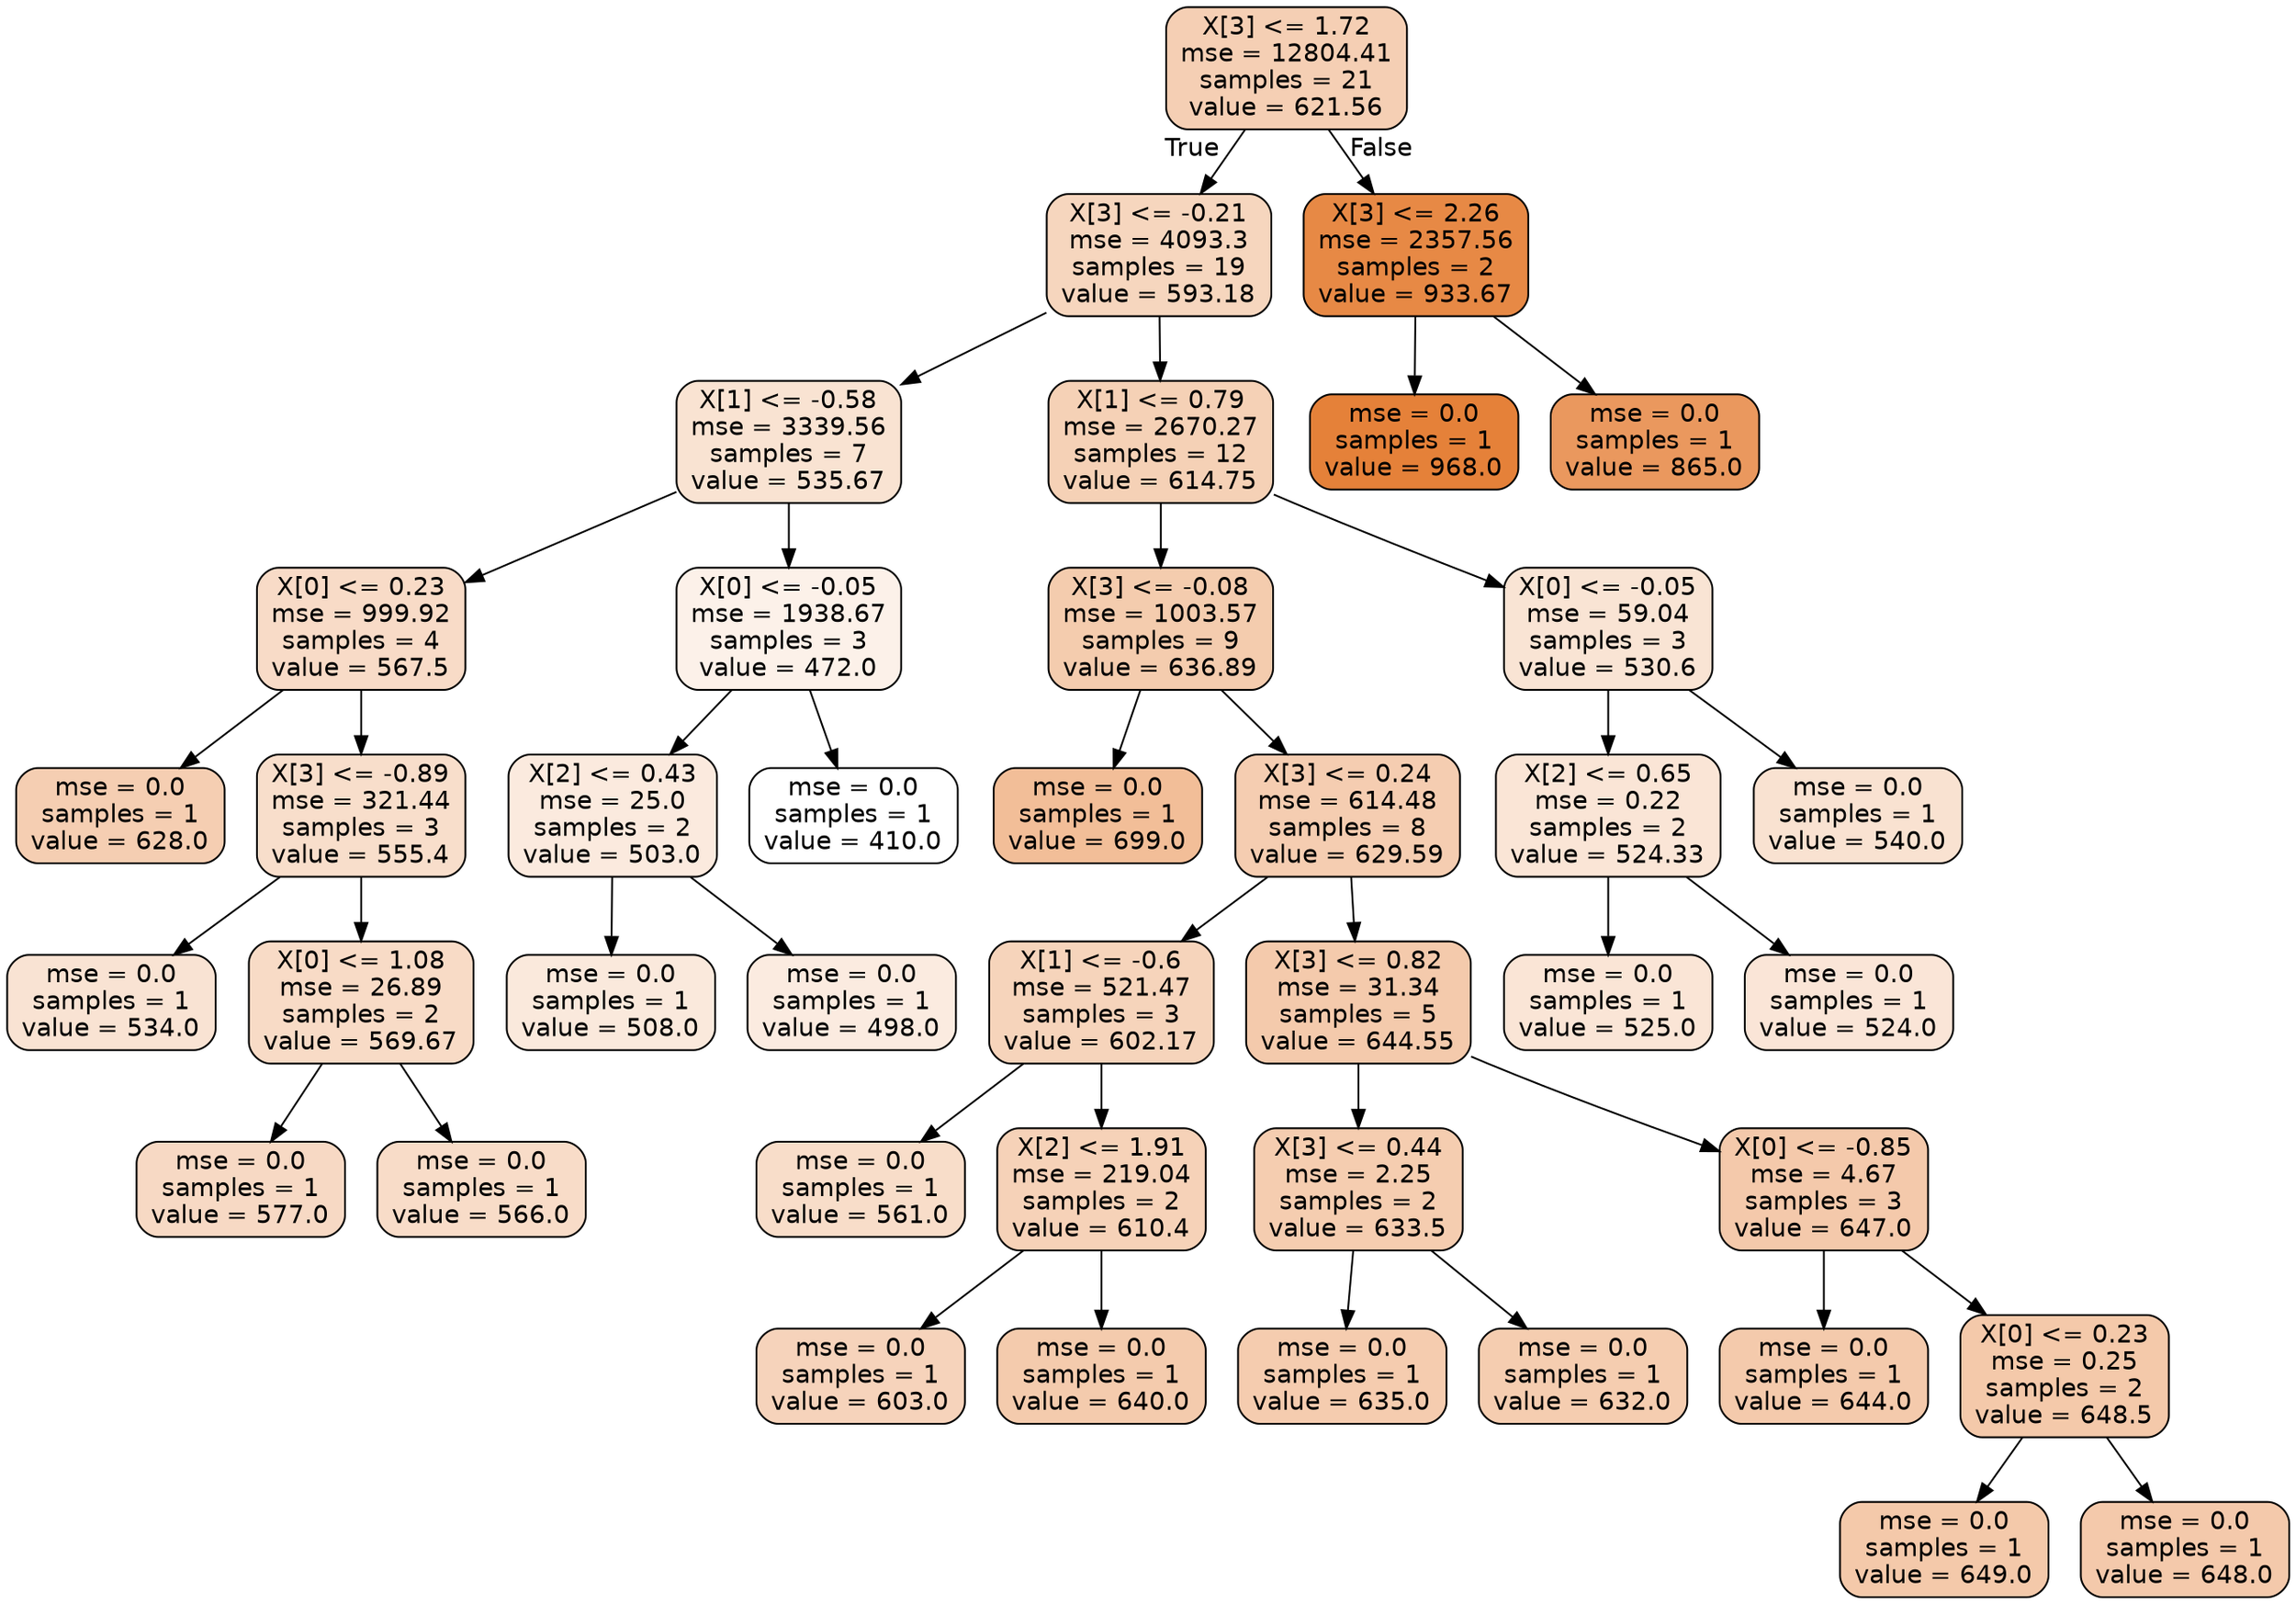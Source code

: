 digraph Tree {
node [shape=box, style="filled, rounded", color="black", fontname=helvetica] ;
edge [fontname=helvetica] ;
0 [label="X[3] <= 1.72\nmse = 12804.41\nsamples = 21\nvalue = 621.56", fillcolor="#f5cfb4"] ;
1 [label="X[3] <= -0.21\nmse = 4093.3\nsamples = 19\nvalue = 593.18", fillcolor="#f6d6be"] ;
0 -> 1 [labeldistance=2.5, labelangle=45, headlabel="True"] ;
2 [label="X[1] <= -0.58\nmse = 3339.56\nsamples = 7\nvalue = 535.67", fillcolor="#f9e3d2"] ;
1 -> 2 ;
3 [label="X[0] <= 0.23\nmse = 999.92\nsamples = 4\nvalue = 567.5", fillcolor="#f8dbc7"] ;
2 -> 3 ;
4 [label="mse = 0.0\nsamples = 1\nvalue = 628.0", fillcolor="#f5ceb2"] ;
3 -> 4 ;
5 [label="X[3] <= -0.89\nmse = 321.44\nsamples = 3\nvalue = 555.4", fillcolor="#f8decb"] ;
3 -> 5 ;
6 [label="mse = 0.0\nsamples = 1\nvalue = 534.0", fillcolor="#f9e3d3"] ;
5 -> 6 ;
7 [label="X[0] <= 1.08\nmse = 26.89\nsamples = 2\nvalue = 569.67", fillcolor="#f8dbc6"] ;
5 -> 7 ;
8 [label="mse = 0.0\nsamples = 1\nvalue = 577.0", fillcolor="#f7d9c4"] ;
7 -> 8 ;
9 [label="mse = 0.0\nsamples = 1\nvalue = 566.0", fillcolor="#f8dcc8"] ;
7 -> 9 ;
10 [label="X[0] <= -0.05\nmse = 1938.67\nsamples = 3\nvalue = 472.0", fillcolor="#fcf1e9"] ;
2 -> 10 ;
11 [label="X[2] <= 0.43\nmse = 25.0\nsamples = 2\nvalue = 503.0", fillcolor="#fbeade"] ;
10 -> 11 ;
12 [label="mse = 0.0\nsamples = 1\nvalue = 508.0", fillcolor="#fae9dc"] ;
11 -> 12 ;
13 [label="mse = 0.0\nsamples = 1\nvalue = 498.0", fillcolor="#fbebe0"] ;
11 -> 13 ;
14 [label="mse = 0.0\nsamples = 1\nvalue = 410.0", fillcolor="#ffffff"] ;
10 -> 14 ;
15 [label="X[1] <= 0.79\nmse = 2670.27\nsamples = 12\nvalue = 614.75", fillcolor="#f5d1b6"] ;
1 -> 15 ;
16 [label="X[3] <= -0.08\nmse = 1003.57\nsamples = 9\nvalue = 636.89", fillcolor="#f4ccae"] ;
15 -> 16 ;
17 [label="mse = 0.0\nsamples = 1\nvalue = 699.0", fillcolor="#f2be98"] ;
16 -> 17 ;
18 [label="X[3] <= 0.24\nmse = 614.48\nsamples = 8\nvalue = 629.59", fillcolor="#f5cdb1"] ;
16 -> 18 ;
19 [label="X[1] <= -0.6\nmse = 521.47\nsamples = 3\nvalue = 602.17", fillcolor="#f6d4bb"] ;
18 -> 19 ;
20 [label="mse = 0.0\nsamples = 1\nvalue = 561.0", fillcolor="#f8ddc9"] ;
19 -> 20 ;
21 [label="X[2] <= 1.91\nmse = 219.04\nsamples = 2\nvalue = 610.4", fillcolor="#f6d2b8"] ;
19 -> 21 ;
22 [label="mse = 0.0\nsamples = 1\nvalue = 603.0", fillcolor="#f6d3bb"] ;
21 -> 22 ;
23 [label="mse = 0.0\nsamples = 1\nvalue = 640.0", fillcolor="#f4cbad"] ;
21 -> 23 ;
24 [label="X[3] <= 0.82\nmse = 31.34\nsamples = 5\nvalue = 644.55", fillcolor="#f4caac"] ;
18 -> 24 ;
25 [label="X[3] <= 0.44\nmse = 2.25\nsamples = 2\nvalue = 633.5", fillcolor="#f5cdb0"] ;
24 -> 25 ;
26 [label="mse = 0.0\nsamples = 1\nvalue = 635.0", fillcolor="#f5ccaf"] ;
25 -> 26 ;
27 [label="mse = 0.0\nsamples = 1\nvalue = 632.0", fillcolor="#f5cdb0"] ;
25 -> 27 ;
28 [label="X[0] <= -0.85\nmse = 4.67\nsamples = 3\nvalue = 647.0", fillcolor="#f4c9ab"] ;
24 -> 28 ;
29 [label="mse = 0.0\nsamples = 1\nvalue = 644.0", fillcolor="#f4caac"] ;
28 -> 29 ;
30 [label="X[0] <= 0.23\nmse = 0.25\nsamples = 2\nvalue = 648.5", fillcolor="#f4c9aa"] ;
28 -> 30 ;
31 [label="mse = 0.0\nsamples = 1\nvalue = 649.0", fillcolor="#f4c9aa"] ;
30 -> 31 ;
32 [label="mse = 0.0\nsamples = 1\nvalue = 648.0", fillcolor="#f4c9ab"] ;
30 -> 32 ;
33 [label="X[0] <= -0.05\nmse = 59.04\nsamples = 3\nvalue = 530.6", fillcolor="#f9e4d4"] ;
15 -> 33 ;
34 [label="X[2] <= 0.65\nmse = 0.22\nsamples = 2\nvalue = 524.33", fillcolor="#fae5d6"] ;
33 -> 34 ;
35 [label="mse = 0.0\nsamples = 1\nvalue = 525.0", fillcolor="#fae5d6"] ;
34 -> 35 ;
36 [label="mse = 0.0\nsamples = 1\nvalue = 524.0", fillcolor="#fae5d7"] ;
34 -> 36 ;
37 [label="mse = 0.0\nsamples = 1\nvalue = 540.0", fillcolor="#f9e2d1"] ;
33 -> 37 ;
38 [label="X[3] <= 2.26\nmse = 2357.56\nsamples = 2\nvalue = 933.67", fillcolor="#e78945"] ;
0 -> 38 [labeldistance=2.5, labelangle=-45, headlabel="False"] ;
39 [label="mse = 0.0\nsamples = 1\nvalue = 968.0", fillcolor="#e58139"] ;
38 -> 39 ;
40 [label="mse = 0.0\nsamples = 1\nvalue = 865.0", fillcolor="#ea985e"] ;
38 -> 40 ;
}
